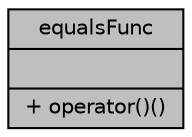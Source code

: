 digraph "equalsFunc"
{
 // INTERACTIVE_SVG=YES
  bgcolor="transparent";
  edge [fontname="Helvetica",fontsize="10",labelfontname="Helvetica",labelfontsize="10"];
  node [fontname="Helvetica",fontsize="10",shape=record];
  Node1 [label="{equalsFunc\n||+ operator()()\l}",height=0.2,width=0.4,color="black", fillcolor="grey75", style="filled", fontcolor="black"];
}
